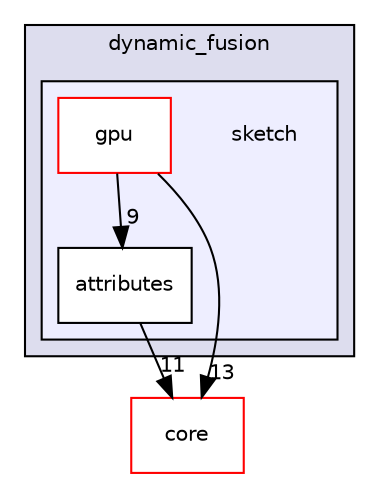 digraph "arm_compute/dynamic_fusion/sketch" {
  compound=true
  node [ fontsize="10", fontname="Helvetica"];
  edge [ labelfontsize="10", labelfontname="Helvetica"];
  subgraph clusterdir_aef88241dbfc98b719eab1a840581add {
    graph [ bgcolor="#ddddee", pencolor="black", label="dynamic_fusion" fontname="Helvetica", fontsize="10", URL="dir_aef88241dbfc98b719eab1a840581add.xhtml"]
  subgraph clusterdir_3259c0fb095abc99930fe6844d6dd442 {
    graph [ bgcolor="#eeeeff", pencolor="black", label="" URL="dir_3259c0fb095abc99930fe6844d6dd442.xhtml"];
    dir_3259c0fb095abc99930fe6844d6dd442 [shape=plaintext label="sketch"];
  dir_fb60af501ba790f5a2523771a799cc00 [shape=box label="attributes" fillcolor="white" style="filled" URL="dir_fb60af501ba790f5a2523771a799cc00.xhtml"];
  dir_14626d6ef94760c2ad0cd0335cce44ee [shape=box label="gpu" fillcolor="white" style="filled" color="red" URL="dir_14626d6ef94760c2ad0cd0335cce44ee.xhtml"];
  }
  }
  dir_1fb090f0c6070330bfaccc4236d3ca0d [shape=box label="core" fillcolor="white" style="filled" color="red" URL="dir_1fb090f0c6070330bfaccc4236d3ca0d.xhtml"];
  dir_fb60af501ba790f5a2523771a799cc00->dir_1fb090f0c6070330bfaccc4236d3ca0d [headlabel="11", labeldistance=1.5 headhref="dir_000058_000001.xhtml"];
  dir_14626d6ef94760c2ad0cd0335cce44ee->dir_1fb090f0c6070330bfaccc4236d3ca0d [headlabel="13", labeldistance=1.5 headhref="dir_000059_000001.xhtml"];
  dir_14626d6ef94760c2ad0cd0335cce44ee->dir_fb60af501ba790f5a2523771a799cc00 [headlabel="9", labeldistance=1.5 headhref="dir_000059_000058.xhtml"];
}
